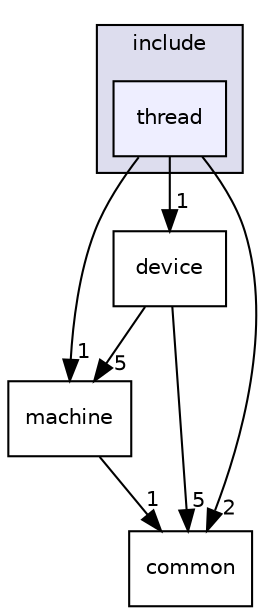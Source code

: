 digraph "include/thread" {
  bgcolor=transparent;
  compound=true
  node [ fontsize="10", fontname="Helvetica"];
  edge [ labelfontsize="10", labelfontname="Helvetica"];
  subgraph clusterdir_d44c64559bbebec7f509842c48db8b23 {
    graph [ bgcolor="#ddddee", pencolor="black", label="include" fontname="Helvetica", fontsize="10", URL="dir_d44c64559bbebec7f509842c48db8b23.html"]
  dir_ca34dfd472e7f8119d5dbfd07bd79aae [shape=box, label="thread", style="filled", fillcolor="#eeeeff", pencolor="black", URL="dir_ca34dfd472e7f8119d5dbfd07bd79aae.html"];
  }
  dir_00639e50a5e06ba932c41b2ae621276d [shape=box label="device" URL="dir_00639e50a5e06ba932c41b2ae621276d.html"];
  dir_c25c118f76a81c77ceea021073727baa [shape=box label="machine" URL="dir_c25c118f76a81c77ceea021073727baa.html"];
  dir_0966d06610f72609fd9aa4979c2b5a92 [shape=box label="common" URL="dir_0966d06610f72609fd9aa4979c2b5a92.html"];
  dir_00639e50a5e06ba932c41b2ae621276d->dir_c25c118f76a81c77ceea021073727baa [headlabel="5", labeldistance=1.5 headhref="dir_000002_000005.html"];
  dir_00639e50a5e06ba932c41b2ae621276d->dir_0966d06610f72609fd9aa4979c2b5a92 [headlabel="5", labeldistance=1.5 headhref="dir_000002_000001.html"];
  dir_ca34dfd472e7f8119d5dbfd07bd79aae->dir_00639e50a5e06ba932c41b2ae621276d [headlabel="1", labeldistance=1.5 headhref="dir_000006_000002.html"];
  dir_ca34dfd472e7f8119d5dbfd07bd79aae->dir_c25c118f76a81c77ceea021073727baa [headlabel="1", labeldistance=1.5 headhref="dir_000006_000005.html"];
  dir_ca34dfd472e7f8119d5dbfd07bd79aae->dir_0966d06610f72609fd9aa4979c2b5a92 [headlabel="2", labeldistance=1.5 headhref="dir_000006_000001.html"];
  dir_c25c118f76a81c77ceea021073727baa->dir_0966d06610f72609fd9aa4979c2b5a92 [headlabel="1", labeldistance=1.5 headhref="dir_000005_000001.html"];
}

